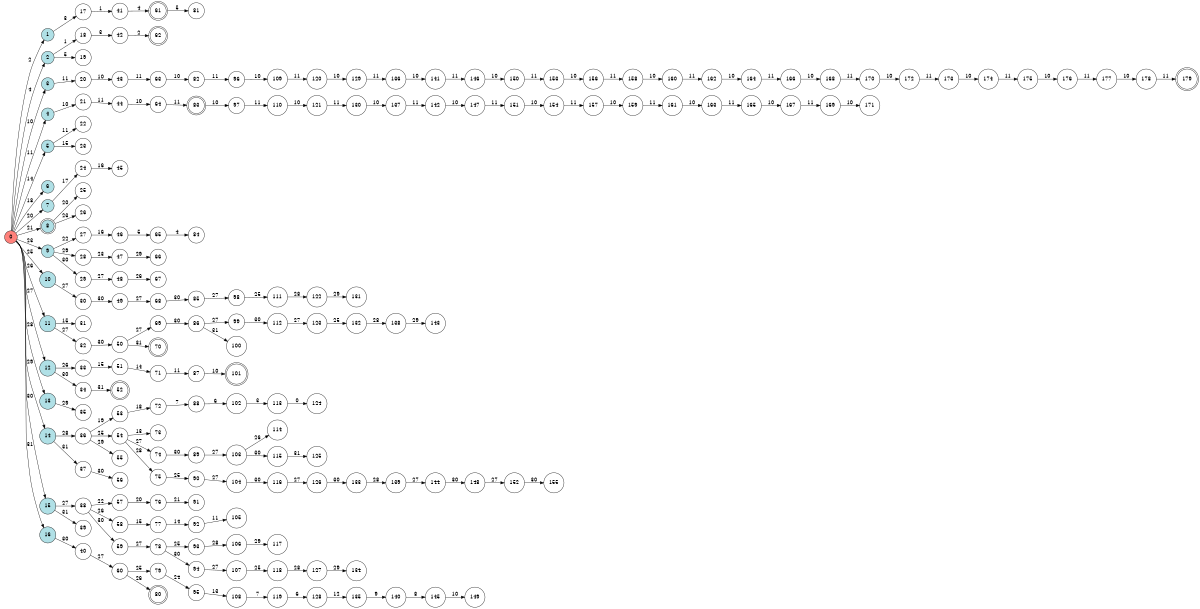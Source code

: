 digraph APTA {
__start0 [label="" shape="none"];

rankdir=LR;
size="8,5";

s0 [style="filled", color="black", fillcolor="#ff817b" shape="circle", label="0"];
s1 [style="filled", color="black", fillcolor="powderblue" shape="circle", label="1"];
s2 [style="filled", color="black", fillcolor="powderblue" shape="circle", label="2"];
s3 [style="filled", color="black", fillcolor="powderblue" shape="circle", label="3"];
s4 [style="filled", color="black", fillcolor="powderblue" shape="circle", label="4"];
s5 [style="filled", color="black", fillcolor="powderblue" shape="circle", label="5"];
s6 [style="filled", color="black", fillcolor="powderblue" shape="circle", label="6"];
s7 [style="filled", color="black", fillcolor="powderblue" shape="circle", label="7"];
s8 [style="rounded,filled", color="black", fillcolor="powderblue" shape="doublecircle", label="8"];
s9 [style="filled", color="black", fillcolor="powderblue" shape="circle", label="9"];
s10 [style="filled", color="black", fillcolor="powderblue" shape="circle", label="10"];
s11 [style="filled", color="black", fillcolor="powderblue" shape="circle", label="11"];
s12 [style="filled", color="black", fillcolor="powderblue" shape="circle", label="12"];
s13 [style="filled", color="black", fillcolor="powderblue" shape="circle", label="13"];
s14 [style="filled", color="black", fillcolor="powderblue" shape="circle", label="14"];
s15 [style="filled", color="black", fillcolor="powderblue" shape="circle", label="15"];
s16 [style="filled", color="black", fillcolor="powderblue" shape="circle", label="16"];
s17 [style="filled", color="black", fillcolor="white" shape="circle", label="17"];
s18 [style="filled", color="black", fillcolor="white" shape="circle", label="18"];
s19 [style="filled", color="black", fillcolor="white" shape="circle", label="19"];
s20 [style="filled", color="black", fillcolor="white" shape="circle", label="20"];
s21 [style="filled", color="black", fillcolor="white" shape="circle", label="21"];
s22 [style="filled", color="black", fillcolor="white" shape="circle", label="22"];
s23 [style="filled", color="black", fillcolor="white" shape="circle", label="23"];
s24 [style="filled", color="black", fillcolor="white" shape="circle", label="24"];
s25 [style="filled", color="black", fillcolor="white" shape="circle", label="25"];
s26 [style="filled", color="black", fillcolor="white" shape="circle", label="26"];
s27 [style="filled", color="black", fillcolor="white" shape="circle", label="27"];
s28 [style="filled", color="black", fillcolor="white" shape="circle", label="28"];
s29 [style="filled", color="black", fillcolor="white" shape="circle", label="29"];
s30 [style="filled", color="black", fillcolor="white" shape="circle", label="30"];
s31 [style="filled", color="black", fillcolor="white" shape="circle", label="31"];
s32 [style="filled", color="black", fillcolor="white" shape="circle", label="32"];
s33 [style="filled", color="black", fillcolor="white" shape="circle", label="33"];
s34 [style="filled", color="black", fillcolor="white" shape="circle", label="34"];
s35 [style="filled", color="black", fillcolor="white" shape="circle", label="35"];
s36 [style="filled", color="black", fillcolor="white" shape="circle", label="36"];
s37 [style="filled", color="black", fillcolor="white" shape="circle", label="37"];
s38 [style="filled", color="black", fillcolor="white" shape="circle", label="38"];
s39 [style="filled", color="black", fillcolor="white" shape="circle", label="39"];
s40 [style="filled", color="black", fillcolor="white" shape="circle", label="40"];
s41 [style="filled", color="black", fillcolor="white" shape="circle", label="41"];
s42 [style="filled", color="black", fillcolor="white" shape="circle", label="42"];
s43 [style="filled", color="black", fillcolor="white" shape="circle", label="43"];
s44 [style="filled", color="black", fillcolor="white" shape="circle", label="44"];
s45 [style="filled", color="black", fillcolor="white" shape="circle", label="45"];
s46 [style="filled", color="black", fillcolor="white" shape="circle", label="46"];
s47 [style="filled", color="black", fillcolor="white" shape="circle", label="47"];
s48 [style="filled", color="black", fillcolor="white" shape="circle", label="48"];
s49 [style="filled", color="black", fillcolor="white" shape="circle", label="49"];
s50 [style="filled", color="black", fillcolor="white" shape="circle", label="50"];
s51 [style="filled", color="black", fillcolor="white" shape="circle", label="51"];
s52 [style="rounded,filled", color="black", fillcolor="white" shape="doublecircle", label="52"];
s53 [style="filled", color="black", fillcolor="white" shape="circle", label="53"];
s54 [style="filled", color="black", fillcolor="white" shape="circle", label="54"];
s55 [style="filled", color="black", fillcolor="white" shape="circle", label="55"];
s56 [style="filled", color="black", fillcolor="white" shape="circle", label="56"];
s57 [style="filled", color="black", fillcolor="white" shape="circle", label="57"];
s58 [style="filled", color="black", fillcolor="white" shape="circle", label="58"];
s59 [style="filled", color="black", fillcolor="white" shape="circle", label="59"];
s60 [style="filled", color="black", fillcolor="white" shape="circle", label="60"];
s61 [style="rounded,filled", color="black", fillcolor="white" shape="doublecircle", label="61"];
s62 [style="rounded,filled", color="black", fillcolor="white" shape="doublecircle", label="62"];
s63 [style="filled", color="black", fillcolor="white" shape="circle", label="63"];
s64 [style="filled", color="black", fillcolor="white" shape="circle", label="64"];
s65 [style="filled", color="black", fillcolor="white" shape="circle", label="65"];
s66 [style="filled", color="black", fillcolor="white" shape="circle", label="66"];
s67 [style="filled", color="black", fillcolor="white" shape="circle", label="67"];
s68 [style="filled", color="black", fillcolor="white" shape="circle", label="68"];
s69 [style="filled", color="black", fillcolor="white" shape="circle", label="69"];
s70 [style="rounded,filled", color="black", fillcolor="white" shape="doublecircle", label="70"];
s71 [style="filled", color="black", fillcolor="white" shape="circle", label="71"];
s72 [style="filled", color="black", fillcolor="white" shape="circle", label="72"];
s73 [style="filled", color="black", fillcolor="white" shape="circle", label="73"];
s74 [style="filled", color="black", fillcolor="white" shape="circle", label="74"];
s75 [style="filled", color="black", fillcolor="white" shape="circle", label="75"];
s76 [style="filled", color="black", fillcolor="white" shape="circle", label="76"];
s77 [style="filled", color="black", fillcolor="white" shape="circle", label="77"];
s78 [style="filled", color="black", fillcolor="white" shape="circle", label="78"];
s79 [style="filled", color="black", fillcolor="white" shape="circle", label="79"];
s80 [style="rounded,filled", color="black", fillcolor="white" shape="doublecircle", label="80"];
s81 [style="filled", color="black", fillcolor="white" shape="circle", label="81"];
s82 [style="filled", color="black", fillcolor="white" shape="circle", label="82"];
s83 [style="rounded,filled", color="black", fillcolor="white" shape="doublecircle", label="83"];
s84 [style="filled", color="black", fillcolor="white" shape="circle", label="84"];
s85 [style="filled", color="black", fillcolor="white" shape="circle", label="85"];
s86 [style="filled", color="black", fillcolor="white" shape="circle", label="86"];
s87 [style="filled", color="black", fillcolor="white" shape="circle", label="87"];
s88 [style="filled", color="black", fillcolor="white" shape="circle", label="88"];
s89 [style="filled", color="black", fillcolor="white" shape="circle", label="89"];
s90 [style="filled", color="black", fillcolor="white" shape="circle", label="90"];
s91 [style="filled", color="black", fillcolor="white" shape="circle", label="91"];
s92 [style="filled", color="black", fillcolor="white" shape="circle", label="92"];
s93 [style="filled", color="black", fillcolor="white" shape="circle", label="93"];
s94 [style="filled", color="black", fillcolor="white" shape="circle", label="94"];
s95 [style="filled", color="black", fillcolor="white" shape="circle", label="95"];
s96 [style="filled", color="black", fillcolor="white" shape="circle", label="96"];
s97 [style="filled", color="black", fillcolor="white" shape="circle", label="97"];
s98 [style="filled", color="black", fillcolor="white" shape="circle", label="98"];
s99 [style="filled", color="black", fillcolor="white" shape="circle", label="99"];
s100 [style="filled", color="black", fillcolor="white" shape="circle", label="100"];
s101 [style="rounded,filled", color="black", fillcolor="white" shape="doublecircle", label="101"];
s102 [style="filled", color="black", fillcolor="white" shape="circle", label="102"];
s103 [style="filled", color="black", fillcolor="white" shape="circle", label="103"];
s104 [style="filled", color="black", fillcolor="white" shape="circle", label="104"];
s105 [style="filled", color="black", fillcolor="white" shape="circle", label="105"];
s106 [style="filled", color="black", fillcolor="white" shape="circle", label="106"];
s107 [style="filled", color="black", fillcolor="white" shape="circle", label="107"];
s108 [style="filled", color="black", fillcolor="white" shape="circle", label="108"];
s109 [style="filled", color="black", fillcolor="white" shape="circle", label="109"];
s110 [style="filled", color="black", fillcolor="white" shape="circle", label="110"];
s111 [style="filled", color="black", fillcolor="white" shape="circle", label="111"];
s112 [style="filled", color="black", fillcolor="white" shape="circle", label="112"];
s113 [style="filled", color="black", fillcolor="white" shape="circle", label="113"];
s114 [style="filled", color="black", fillcolor="white" shape="circle", label="114"];
s115 [style="filled", color="black", fillcolor="white" shape="circle", label="115"];
s116 [style="filled", color="black", fillcolor="white" shape="circle", label="116"];
s117 [style="filled", color="black", fillcolor="white" shape="circle", label="117"];
s118 [style="filled", color="black", fillcolor="white" shape="circle", label="118"];
s119 [style="filled", color="black", fillcolor="white" shape="circle", label="119"];
s120 [style="filled", color="black", fillcolor="white" shape="circle", label="120"];
s121 [style="filled", color="black", fillcolor="white" shape="circle", label="121"];
s122 [style="filled", color="black", fillcolor="white" shape="circle", label="122"];
s123 [style="filled", color="black", fillcolor="white" shape="circle", label="123"];
s124 [style="filled", color="black", fillcolor="white" shape="circle", label="124"];
s125 [style="filled", color="black", fillcolor="white" shape="circle", label="125"];
s126 [style="filled", color="black", fillcolor="white" shape="circle", label="126"];
s127 [style="filled", color="black", fillcolor="white" shape="circle", label="127"];
s128 [style="filled", color="black", fillcolor="white" shape="circle", label="128"];
s129 [style="filled", color="black", fillcolor="white" shape="circle", label="129"];
s130 [style="filled", color="black", fillcolor="white" shape="circle", label="130"];
s131 [style="filled", color="black", fillcolor="white" shape="circle", label="131"];
s132 [style="filled", color="black", fillcolor="white" shape="circle", label="132"];
s133 [style="filled", color="black", fillcolor="white" shape="circle", label="133"];
s134 [style="filled", color="black", fillcolor="white" shape="circle", label="134"];
s135 [style="filled", color="black", fillcolor="white" shape="circle", label="135"];
s136 [style="filled", color="black", fillcolor="white" shape="circle", label="136"];
s137 [style="filled", color="black", fillcolor="white" shape="circle", label="137"];
s138 [style="filled", color="black", fillcolor="white" shape="circle", label="138"];
s139 [style="filled", color="black", fillcolor="white" shape="circle", label="139"];
s140 [style="filled", color="black", fillcolor="white" shape="circle", label="140"];
s141 [style="filled", color="black", fillcolor="white" shape="circle", label="141"];
s142 [style="filled", color="black", fillcolor="white" shape="circle", label="142"];
s143 [style="filled", color="black", fillcolor="white" shape="circle", label="143"];
s144 [style="filled", color="black", fillcolor="white" shape="circle", label="144"];
s145 [style="filled", color="black", fillcolor="white" shape="circle", label="145"];
s146 [style="filled", color="black", fillcolor="white" shape="circle", label="146"];
s147 [style="filled", color="black", fillcolor="white" shape="circle", label="147"];
s148 [style="filled", color="black", fillcolor="white" shape="circle", label="148"];
s149 [style="filled", color="black", fillcolor="white" shape="circle", label="149"];
s150 [style="filled", color="black", fillcolor="white" shape="circle", label="150"];
s151 [style="filled", color="black", fillcolor="white" shape="circle", label="151"];
s152 [style="filled", color="black", fillcolor="white" shape="circle", label="152"];
s153 [style="filled", color="black", fillcolor="white" shape="circle", label="153"];
s154 [style="filled", color="black", fillcolor="white" shape="circle", label="154"];
s155 [style="filled", color="black", fillcolor="white" shape="circle", label="155"];
s156 [style="filled", color="black", fillcolor="white" shape="circle", label="156"];
s157 [style="filled", color="black", fillcolor="white" shape="circle", label="157"];
s158 [style="filled", color="black", fillcolor="white" shape="circle", label="158"];
s159 [style="filled", color="black", fillcolor="white" shape="circle", label="159"];
s160 [style="filled", color="black", fillcolor="white" shape="circle", label="160"];
s161 [style="filled", color="black", fillcolor="white" shape="circle", label="161"];
s162 [style="filled", color="black", fillcolor="white" shape="circle", label="162"];
s163 [style="filled", color="black", fillcolor="white" shape="circle", label="163"];
s164 [style="filled", color="black", fillcolor="white" shape="circle", label="164"];
s165 [style="filled", color="black", fillcolor="white" shape="circle", label="165"];
s166 [style="filled", color="black", fillcolor="white" shape="circle", label="166"];
s167 [style="filled", color="black", fillcolor="white" shape="circle", label="167"];
s168 [style="filled", color="black", fillcolor="white" shape="circle", label="168"];
s169 [style="filled", color="black", fillcolor="white" shape="circle", label="169"];
s170 [style="filled", color="black", fillcolor="white" shape="circle", label="170"];
s171 [style="filled", color="black", fillcolor="white" shape="circle", label="171"];
s172 [style="filled", color="black", fillcolor="white" shape="circle", label="172"];
s173 [style="filled", color="black", fillcolor="white" shape="circle", label="173"];
s174 [style="filled", color="black", fillcolor="white" shape="circle", label="174"];
s175 [style="filled", color="black", fillcolor="white" shape="circle", label="175"];
s176 [style="filled", color="black", fillcolor="white" shape="circle", label="176"];
s177 [style="filled", color="black", fillcolor="white" shape="circle", label="177"];
s178 [style="filled", color="black", fillcolor="white" shape="circle", label="178"];
s179 [style="rounded,filled", color="black", fillcolor="white" shape="doublecircle", label="179"];
s0 -> s1 [label="2"];
s0 -> s2 [label="4"];
s0 -> s3 [label="10"];
s0 -> s4 [label="11"];
s0 -> s5 [label="14"];
s0 -> s6 [label="18"];
s0 -> s7 [label="20"];
s0 -> s8 [label="21"];
s0 -> s9 [label="23"];
s0 -> s10 [label="25"];
s0 -> s11 [label="26"];
s0 -> s12 [label="27"];
s0 -> s13 [label="28"];
s0 -> s14 [label="29"];
s0 -> s15 [label="30"];
s0 -> s16 [label="31"];
s1 -> s17 [label="3"];
s2 -> s18 [label="1"];
s2 -> s19 [label="5"];
s3 -> s20 [label="11"];
s4 -> s21 [label="10"];
s5 -> s22 [label="11"];
s5 -> s23 [label="15"];
s7 -> s24 [label="17"];
s8 -> s25 [label="20"];
s8 -> s26 [label="23"];
s9 -> s27 [label="22"];
s9 -> s28 [label="29"];
s9 -> s29 [label="30"];
s10 -> s30 [label="27"];
s11 -> s31 [label="15"];
s11 -> s32 [label="27"];
s12 -> s33 [label="26"];
s12 -> s34 [label="30"];
s13 -> s35 [label="29"];
s14 -> s36 [label="28"];
s14 -> s37 [label="31"];
s15 -> s38 [label="27"];
s15 -> s39 [label="31"];
s16 -> s40 [label="30"];
s17 -> s41 [label="1"];
s18 -> s42 [label="3"];
s20 -> s43 [label="10"];
s21 -> s44 [label="11"];
s24 -> s45 [label="16"];
s27 -> s46 [label="16"];
s28 -> s47 [label="23"];
s29 -> s48 [label="27"];
s30 -> s49 [label="30"];
s32 -> s50 [label="30"];
s33 -> s51 [label="15"];
s34 -> s52 [label="31"];
s36 -> s53 [label="19"];
s36 -> s54 [label="25"];
s36 -> s55 [label="29"];
s37 -> s56 [label="30"];
s38 -> s57 [label="22"];
s38 -> s58 [label="26"];
s38 -> s59 [label="30"];
s40 -> s60 [label="27"];
s41 -> s61 [label="4"];
s42 -> s62 [label="2"];
s43 -> s63 [label="11"];
s44 -> s64 [label="10"];
s46 -> s65 [label="5"];
s47 -> s66 [label="29"];
s48 -> s67 [label="26"];
s49 -> s68 [label="27"];
s50 -> s69 [label="27"];
s50 -> s70 [label="31"];
s51 -> s71 [label="14"];
s53 -> s72 [label="18"];
s54 -> s73 [label="13"];
s54 -> s74 [label="27"];
s54 -> s75 [label="28"];
s57 -> s76 [label="20"];
s58 -> s77 [label="15"];
s59 -> s78 [label="27"];
s60 -> s79 [label="25"];
s60 -> s80 [label="26"];
s61 -> s81 [label="5"];
s63 -> s82 [label="10"];
s64 -> s83 [label="11"];
s65 -> s84 [label="4"];
s68 -> s85 [label="30"];
s69 -> s86 [label="30"];
s71 -> s87 [label="11"];
s72 -> s88 [label="7"];
s74 -> s89 [label="30"];
s75 -> s90 [label="25"];
s76 -> s91 [label="21"];
s77 -> s92 [label="14"];
s78 -> s93 [label="25"];
s78 -> s94 [label="30"];
s79 -> s95 [label="24"];
s82 -> s96 [label="11"];
s83 -> s97 [label="10"];
s85 -> s98 [label="27"];
s86 -> s99 [label="27"];
s86 -> s100 [label="31"];
s87 -> s101 [label="10"];
s88 -> s102 [label="6"];
s89 -> s103 [label="27"];
s90 -> s104 [label="27"];
s92 -> s105 [label="11"];
s93 -> s106 [label="28"];
s94 -> s107 [label="27"];
s95 -> s108 [label="13"];
s96 -> s109 [label="10"];
s97 -> s110 [label="11"];
s98 -> s111 [label="25"];
s99 -> s112 [label="30"];
s102 -> s113 [label="3"];
s103 -> s114 [label="26"];
s103 -> s115 [label="30"];
s104 -> s116 [label="30"];
s106 -> s117 [label="29"];
s107 -> s118 [label="25"];
s108 -> s119 [label="7"];
s109 -> s120 [label="11"];
s110 -> s121 [label="10"];
s111 -> s122 [label="28"];
s112 -> s123 [label="27"];
s113 -> s124 [label="0"];
s115 -> s125 [label="31"];
s116 -> s126 [label="27"];
s118 -> s127 [label="28"];
s119 -> s128 [label="6"];
s120 -> s129 [label="10"];
s121 -> s130 [label="11"];
s122 -> s131 [label="29"];
s123 -> s132 [label="25"];
s126 -> s133 [label="30"];
s127 -> s134 [label="29"];
s128 -> s135 [label="12"];
s129 -> s136 [label="11"];
s130 -> s137 [label="10"];
s132 -> s138 [label="28"];
s133 -> s139 [label="28"];
s135 -> s140 [label="9"];
s136 -> s141 [label="10"];
s137 -> s142 [label="11"];
s138 -> s143 [label="29"];
s139 -> s144 [label="27"];
s140 -> s145 [label="8"];
s141 -> s146 [label="11"];
s142 -> s147 [label="10"];
s144 -> s148 [label="30"];
s145 -> s149 [label="10"];
s146 -> s150 [label="10"];
s147 -> s151 [label="11"];
s148 -> s152 [label="27"];
s150 -> s153 [label="11"];
s151 -> s154 [label="10"];
s152 -> s155 [label="30"];
s153 -> s156 [label="10"];
s154 -> s157 [label="11"];
s156 -> s158 [label="11"];
s157 -> s159 [label="10"];
s158 -> s160 [label="10"];
s159 -> s161 [label="11"];
s160 -> s162 [label="11"];
s161 -> s163 [label="10"];
s162 -> s164 [label="10"];
s163 -> s165 [label="11"];
s164 -> s166 [label="11"];
s165 -> s167 [label="10"];
s166 -> s168 [label="10"];
s167 -> s169 [label="11"];
s168 -> s170 [label="11"];
s169 -> s171 [label="10"];
s170 -> s172 [label="10"];
s172 -> s173 [label="11"];
s173 -> s174 [label="10"];
s174 -> s175 [label="11"];
s175 -> s176 [label="10"];
s176 -> s177 [label="11"];
s177 -> s178 [label="10"];
s178 -> s179 [label="11"];

}